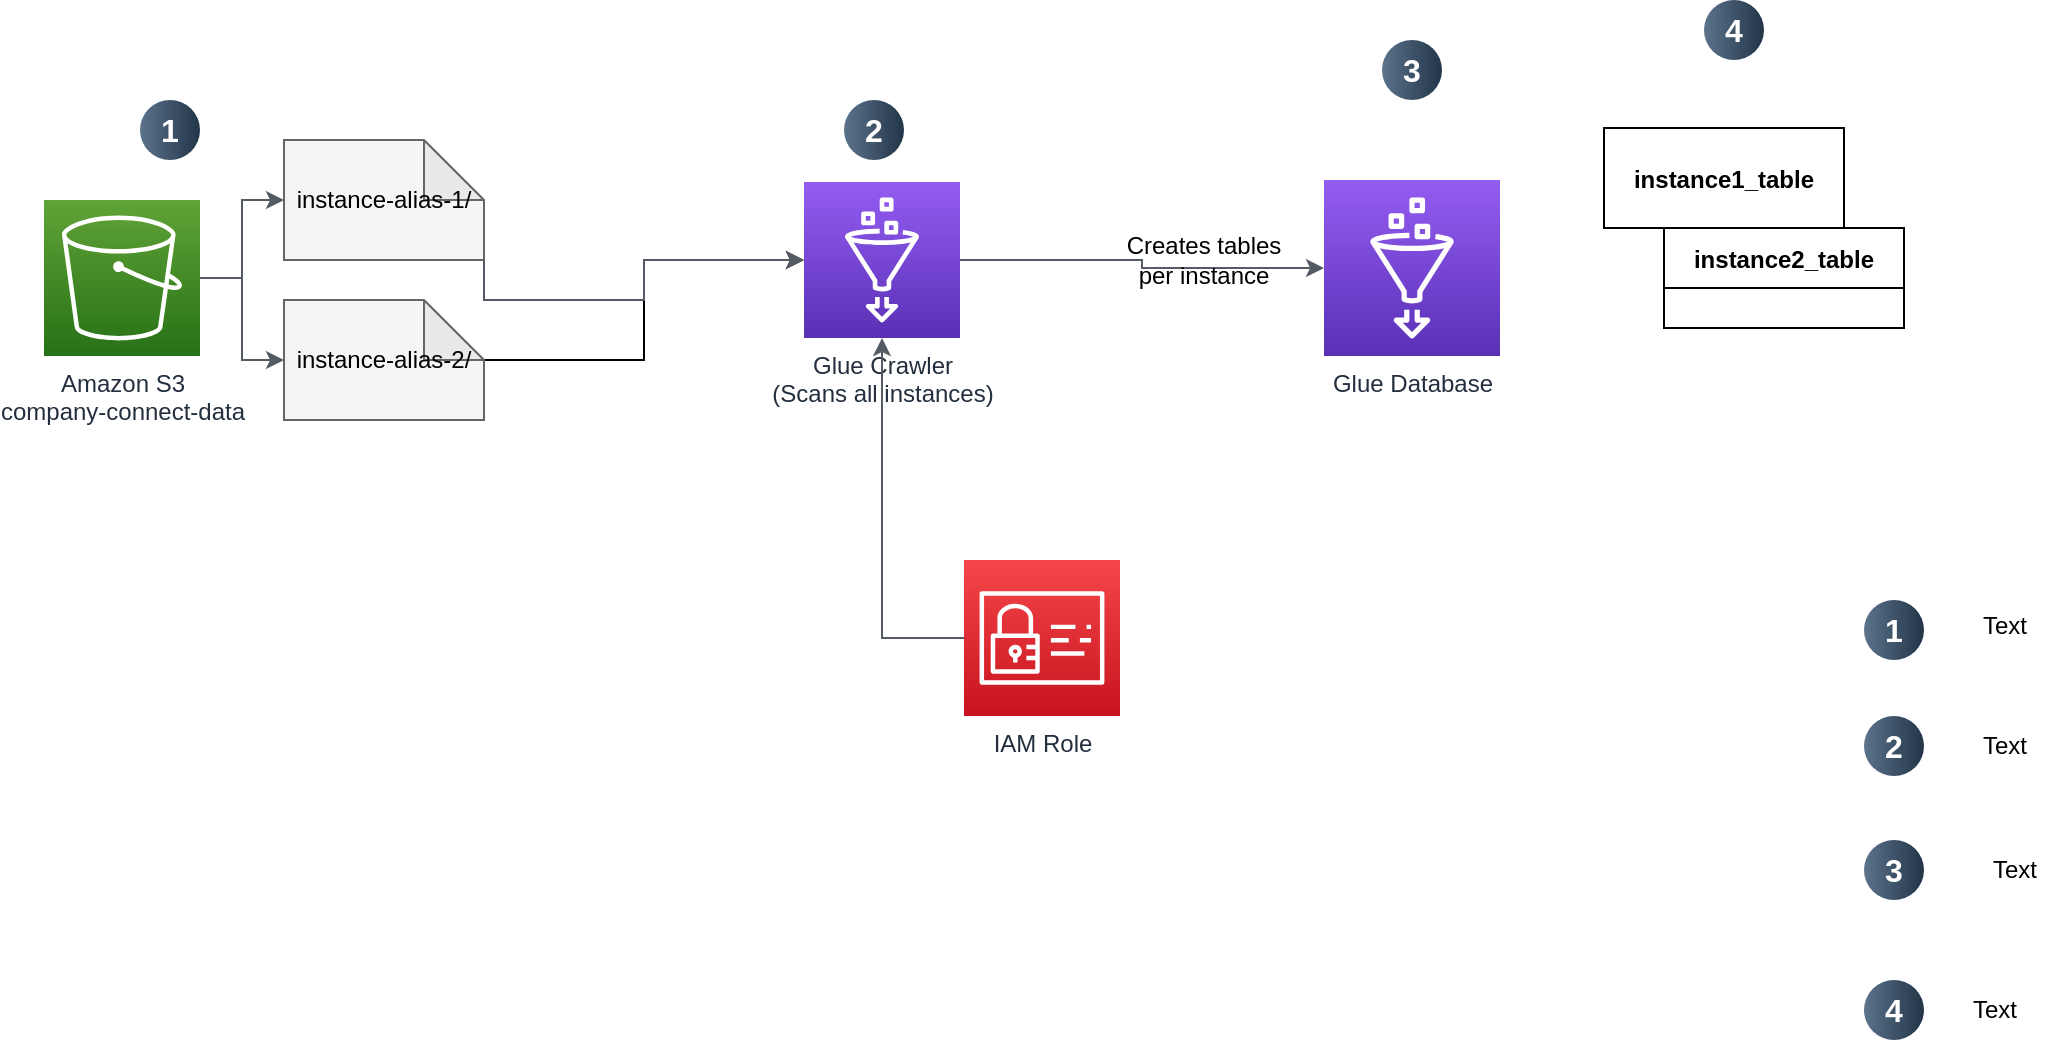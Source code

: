 <mxfile version="24.8.4">
  <diagram name="AWS Glue Crawler Architecture" id="Xi__b_-YAn6Yx0ZEe0jn">
    <mxGraphModel dx="1570" dy="1025" grid="1" gridSize="10" guides="1" tooltips="1" connect="1" arrows="1" fold="1" page="1" pageScale="1" pageWidth="850" pageHeight="1100" math="0" shadow="0">
      <root>
        <mxCell id="0" />
        <mxCell id="1" parent="0" />
        <object label="Amazon S3&#xa;company-connect-data" id="t2zCd8x_onf9Ihnw5szz-24">
          <mxCell style="outlineConnect=0;fontColor=#232F3E;gradientColor=#60A337;gradientDirection=north;fillColor=#277116;strokeColor=#ffffff;dashed=0;verticalLabelPosition=bottom;verticalAlign=top;align=center;html=1;fontSize=12;fontStyle=0;aspect=fixed;shape=mxgraph.aws4.resourceIcon;resIcon=mxgraph.aws4.s3;" vertex="1" parent="1">
            <mxGeometry x="180" y="320" width="78" height="78" as="geometry" />
          </mxCell>
        </object>
        <object label="instance-alias-1/" id="t2zCd8x_onf9Ihnw5szz-25">
          <mxCell style="shape=note;whiteSpace=wrap;html=1;backgroundOutline=1;darkOpacity=0.05;fillColor=#f5f5f5;strokeColor=#666666;" vertex="1" parent="1">
            <mxGeometry x="300" y="290" width="100" height="60" as="geometry" />
          </mxCell>
        </object>
        <mxCell id="t2zCd8x_onf9Ihnw5szz-39" style="edgeStyle=orthogonalEdgeStyle;rounded=0;orthogonalLoop=1;jettySize=auto;html=1;exitX=0;exitY=0;exitDx=100;exitDy=30;exitPerimeter=0;" edge="1" parent="1" source="t2zCd8x_onf9Ihnw5szz-26" target="t2zCd8x_onf9Ihnw5szz-28">
          <mxGeometry relative="1" as="geometry">
            <mxPoint x="550" y="350" as="targetPoint" />
          </mxGeometry>
        </mxCell>
        <object label="instance-alias-2/" id="t2zCd8x_onf9Ihnw5szz-26">
          <mxCell style="shape=note;whiteSpace=wrap;html=1;backgroundOutline=1;darkOpacity=0.05;fillColor=#f5f5f5;strokeColor=#666666;" vertex="1" parent="1">
            <mxGeometry x="300" y="370" width="100" height="60" as="geometry" />
          </mxCell>
        </object>
        <object label="Glue Crawler&#xa;(Scans all instances)" id="t2zCd8x_onf9Ihnw5szz-28">
          <mxCell style="outlineConnect=0;fontColor=#232F3E;gradientColor=#945DF2;gradientDirection=north;fillColor=#5A30B5;strokeColor=#ffffff;dashed=0;verticalLabelPosition=bottom;verticalAlign=top;align=center;html=1;fontSize=12;fontStyle=0;aspect=fixed;shape=mxgraph.aws4.resourceIcon;resIcon=mxgraph.aws4.glue;" vertex="1" parent="1">
            <mxGeometry x="560" y="311" width="78" height="78" as="geometry" />
          </mxCell>
        </object>
        <object label="Glue Database" id="t2zCd8x_onf9Ihnw5szz-29">
          <mxCell style="outlineConnect=0;fontColor=#232F3E;gradientColor=#945DF2;gradientDirection=north;fillColor=#5A30B5;strokeColor=#ffffff;dashed=0;verticalLabelPosition=bottom;verticalAlign=top;align=center;html=1;fontSize=12;fontStyle=0;aspect=fixed;shape=mxgraph.aws4.resourceIcon;resIcon=mxgraph.aws4.glue;" vertex="1" parent="1">
            <mxGeometry x="820" y="310" width="88" height="88" as="geometry" />
          </mxCell>
        </object>
        <object label="instance1_table" id="t2zCd8x_onf9Ihnw5szz-30">
          <mxCell style="shape=table;startSize=0;container=1;collapsible=1;childLayout=tableLayout;fixedRows=1;rowLines=0;fontStyle=1;align=center;resizeLast=1;" vertex="1" parent="1">
            <mxGeometry x="960" y="284" width="120" height="50" as="geometry" />
          </mxCell>
        </object>
        <object label="instance2_table" id="t2zCd8x_onf9Ihnw5szz-31">
          <mxCell style="shape=table;startSize=30;container=1;collapsible=1;childLayout=tableLayout;fixedRows=1;rowLines=0;fontStyle=1;align=center;resizeLast=1;" vertex="1" parent="1">
            <mxGeometry x="990" y="334" width="120" height="50" as="geometry" />
          </mxCell>
        </object>
        <object label="IAM Role" id="t2zCd8x_onf9Ihnw5szz-32">
          <mxCell style="outlineConnect=0;fontColor=#232F3E;gradientColor=#F54749;gradientDirection=north;fillColor=#C7131F;strokeColor=#ffffff;dashed=0;verticalLabelPosition=bottom;verticalAlign=top;align=center;html=1;fontSize=12;fontStyle=0;aspect=fixed;shape=mxgraph.aws4.resourceIcon;resIcon=mxgraph.aws4.identity_and_access_management;" vertex="1" parent="1">
            <mxGeometry x="640" y="500" width="78" height="78" as="geometry" />
          </mxCell>
        </object>
        <mxCell id="t2zCd8x_onf9Ihnw5szz-33" style="edgeStyle=orthogonalEdgeStyle;rounded=0;orthogonalLoop=1;jettySize=auto;html=1;startArrow=none;startFill=0;endArrow=classic;endFill=1;strokeColor=#545B64;" edge="1" parent="1" source="t2zCd8x_onf9Ihnw5szz-24" target="t2zCd8x_onf9Ihnw5szz-25">
          <mxGeometry relative="1" as="geometry" />
        </mxCell>
        <mxCell id="t2zCd8x_onf9Ihnw5szz-34" style="edgeStyle=orthogonalEdgeStyle;rounded=0;orthogonalLoop=1;jettySize=auto;html=1;startArrow=none;startFill=0;endArrow=classic;endFill=1;strokeColor=#545B64;" edge="1" parent="1" source="t2zCd8x_onf9Ihnw5szz-24" target="t2zCd8x_onf9Ihnw5szz-26">
          <mxGeometry relative="1" as="geometry" />
        </mxCell>
        <mxCell id="t2zCd8x_onf9Ihnw5szz-35" style="edgeStyle=orthogonalEdgeStyle;rounded=0;orthogonalLoop=1;jettySize=auto;html=1;startArrow=none;startFill=0;endArrow=classic;endFill=1;strokeColor=#545B64;exitX=1;exitY=1;exitDx=0;exitDy=0;exitPerimeter=0;" edge="1" parent="1" source="t2zCd8x_onf9Ihnw5szz-25" target="t2zCd8x_onf9Ihnw5szz-28">
          <mxGeometry relative="1" as="geometry">
            <mxPoint x="538" y="359" as="sourcePoint" />
          </mxGeometry>
        </mxCell>
        <mxCell id="t2zCd8x_onf9Ihnw5szz-36" style="edgeStyle=orthogonalEdgeStyle;rounded=0;orthogonalLoop=1;jettySize=auto;html=1;startArrow=none;startFill=0;endArrow=classic;endFill=1;strokeColor=#545B64;" edge="1" parent="1" source="t2zCd8x_onf9Ihnw5szz-28" target="t2zCd8x_onf9Ihnw5szz-29">
          <mxGeometry relative="1" as="geometry" />
        </mxCell>
        <mxCell id="t2zCd8x_onf9Ihnw5szz-37" style="edgeStyle=orthogonalEdgeStyle;rounded=0;orthogonalLoop=1;jettySize=auto;html=1;startArrow=none;startFill=0;endArrow=classic;endFill=1;strokeColor=#545B64;" edge="1" parent="1" source="t2zCd8x_onf9Ihnw5szz-32" target="t2zCd8x_onf9Ihnw5szz-28">
          <mxGeometry relative="1" as="geometry" />
        </mxCell>
        <object label="Creates tables per instance" id="t2zCd8x_onf9Ihnw5szz-38">
          <mxCell style="text;html=1;strokeColor=none;fillColor=none;align=center;verticalAlign=middle;whiteSpace=wrap;rounded=0;" vertex="1" parent="1">
            <mxGeometry x="710" y="340" width="100" height="20" as="geometry" />
          </mxCell>
        </object>
        <mxCell id="t2zCd8x_onf9Ihnw5szz-40" value="1" style="ellipse;whiteSpace=wrap;html=1;aspect=fixed;rotation=0;gradientColor=#223548;strokeColor=none;gradientDirection=east;fillColor=#5b738b;rounded=0;pointerEvents=0;fontFamily=Helvetica;fontSize=16;fontColor=#FFFFFF;spacingTop=4;spacingBottom=4;spacingLeft=4;spacingRight=4;points=[];fontStyle=1" vertex="1" parent="1">
          <mxGeometry x="228" y="270" width="30" height="30" as="geometry" />
        </mxCell>
        <mxCell id="t2zCd8x_onf9Ihnw5szz-41" value="2" style="ellipse;whiteSpace=wrap;html=1;aspect=fixed;rotation=0;gradientColor=#223548;strokeColor=none;gradientDirection=east;fillColor=#5b738b;rounded=0;pointerEvents=0;fontFamily=Helvetica;fontSize=16;fontColor=#FFFFFF;spacingTop=4;spacingBottom=4;spacingLeft=4;spacingRight=4;points=[];fontStyle=1" vertex="1" parent="1">
          <mxGeometry x="580" y="270" width="30" height="30" as="geometry" />
        </mxCell>
        <mxCell id="t2zCd8x_onf9Ihnw5szz-42" value="3" style="ellipse;whiteSpace=wrap;html=1;aspect=fixed;rotation=0;gradientColor=#223548;strokeColor=none;gradientDirection=east;fillColor=#5b738b;rounded=0;pointerEvents=0;fontFamily=Helvetica;fontSize=16;fontColor=#FFFFFF;spacingTop=4;spacingBottom=4;spacingLeft=4;spacingRight=4;points=[];fontStyle=1" vertex="1" parent="1">
          <mxGeometry x="849" y="240" width="30" height="30" as="geometry" />
        </mxCell>
        <mxCell id="t2zCd8x_onf9Ihnw5szz-48" value="4" style="ellipse;whiteSpace=wrap;html=1;aspect=fixed;rotation=0;gradientColor=#223548;strokeColor=none;gradientDirection=east;fillColor=#5b738b;rounded=0;pointerEvents=0;fontFamily=Helvetica;fontSize=16;fontColor=#FFFFFF;spacingTop=4;spacingBottom=4;spacingLeft=4;spacingRight=4;points=[];fontStyle=1" vertex="1" parent="1">
          <mxGeometry x="1010" y="220" width="30" height="30" as="geometry" />
        </mxCell>
        <mxCell id="t2zCd8x_onf9Ihnw5szz-50" value="1" style="ellipse;whiteSpace=wrap;html=1;aspect=fixed;rotation=0;gradientColor=#223548;strokeColor=none;gradientDirection=east;fillColor=#5b738b;rounded=0;pointerEvents=0;fontFamily=Helvetica;fontSize=16;fontColor=#FFFFFF;spacingTop=4;spacingBottom=4;spacingLeft=4;spacingRight=4;points=[];fontStyle=1" vertex="1" parent="1">
          <mxGeometry x="1090" y="520" width="30" height="30" as="geometry" />
        </mxCell>
        <mxCell id="t2zCd8x_onf9Ihnw5szz-51" value="Text" style="text;html=1;align=center;verticalAlign=middle;resizable=0;points=[];autosize=1;strokeColor=none;fillColor=none;" vertex="1" parent="1">
          <mxGeometry x="1135" y="518" width="50" height="30" as="geometry" />
        </mxCell>
        <mxCell id="t2zCd8x_onf9Ihnw5szz-52" value="2" style="ellipse;whiteSpace=wrap;html=1;aspect=fixed;rotation=0;gradientColor=#223548;strokeColor=none;gradientDirection=east;fillColor=#5b738b;rounded=0;pointerEvents=0;fontFamily=Helvetica;fontSize=16;fontColor=#FFFFFF;spacingTop=4;spacingBottom=4;spacingLeft=4;spacingRight=4;points=[];fontStyle=1" vertex="1" parent="1">
          <mxGeometry x="1090" y="578" width="30" height="30" as="geometry" />
        </mxCell>
        <mxCell id="t2zCd8x_onf9Ihnw5szz-53" value="Text" style="text;html=1;align=center;verticalAlign=middle;resizable=0;points=[];autosize=1;strokeColor=none;fillColor=none;" vertex="1" parent="1">
          <mxGeometry x="1135" y="578" width="50" height="30" as="geometry" />
        </mxCell>
        <mxCell id="t2zCd8x_onf9Ihnw5szz-54" value="3" style="ellipse;whiteSpace=wrap;html=1;aspect=fixed;rotation=0;gradientColor=#223548;strokeColor=none;gradientDirection=east;fillColor=#5b738b;rounded=0;pointerEvents=0;fontFamily=Helvetica;fontSize=16;fontColor=#FFFFFF;spacingTop=4;spacingBottom=4;spacingLeft=4;spacingRight=4;points=[];fontStyle=1" vertex="1" parent="1">
          <mxGeometry x="1090" y="640" width="30" height="30" as="geometry" />
        </mxCell>
        <mxCell id="t2zCd8x_onf9Ihnw5szz-55" value="Text" style="text;html=1;align=center;verticalAlign=middle;resizable=0;points=[];autosize=1;strokeColor=none;fillColor=none;" vertex="1" parent="1">
          <mxGeometry x="1140" y="640" width="50" height="30" as="geometry" />
        </mxCell>
        <mxCell id="t2zCd8x_onf9Ihnw5szz-56" value="4" style="ellipse;whiteSpace=wrap;html=1;aspect=fixed;rotation=0;gradientColor=#223548;strokeColor=none;gradientDirection=east;fillColor=#5b738b;rounded=0;pointerEvents=0;fontFamily=Helvetica;fontSize=16;fontColor=#FFFFFF;spacingTop=4;spacingBottom=4;spacingLeft=4;spacingRight=4;points=[];fontStyle=1" vertex="1" parent="1">
          <mxGeometry x="1090" y="710" width="30" height="30" as="geometry" />
        </mxCell>
        <mxCell id="t2zCd8x_onf9Ihnw5szz-57" value="Text" style="text;html=1;align=center;verticalAlign=middle;resizable=0;points=[];autosize=1;strokeColor=none;fillColor=none;" vertex="1" parent="1">
          <mxGeometry x="1130" y="710" width="50" height="30" as="geometry" />
        </mxCell>
      </root>
    </mxGraphModel>
  </diagram>
</mxfile>
